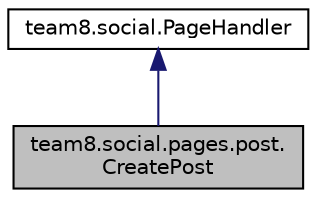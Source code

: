 digraph "team8.social.pages.post.CreatePost"
{
  edge [fontname="Helvetica",fontsize="10",labelfontname="Helvetica",labelfontsize="10"];
  node [fontname="Helvetica",fontsize="10",shape=record];
  Node2 [label="team8.social.pages.post.\lCreatePost",height=0.2,width=0.4,color="black", fillcolor="grey75", style="filled", fontcolor="black"];
  Node3 -> Node2 [dir="back",color="midnightblue",fontsize="10",style="solid",fontname="Helvetica"];
  Node3 [label="team8.social.PageHandler",height=0.2,width=0.4,color="black", fillcolor="white", style="filled",URL="$interfaceteam8_1_1social_1_1PageHandler.html"];
}
